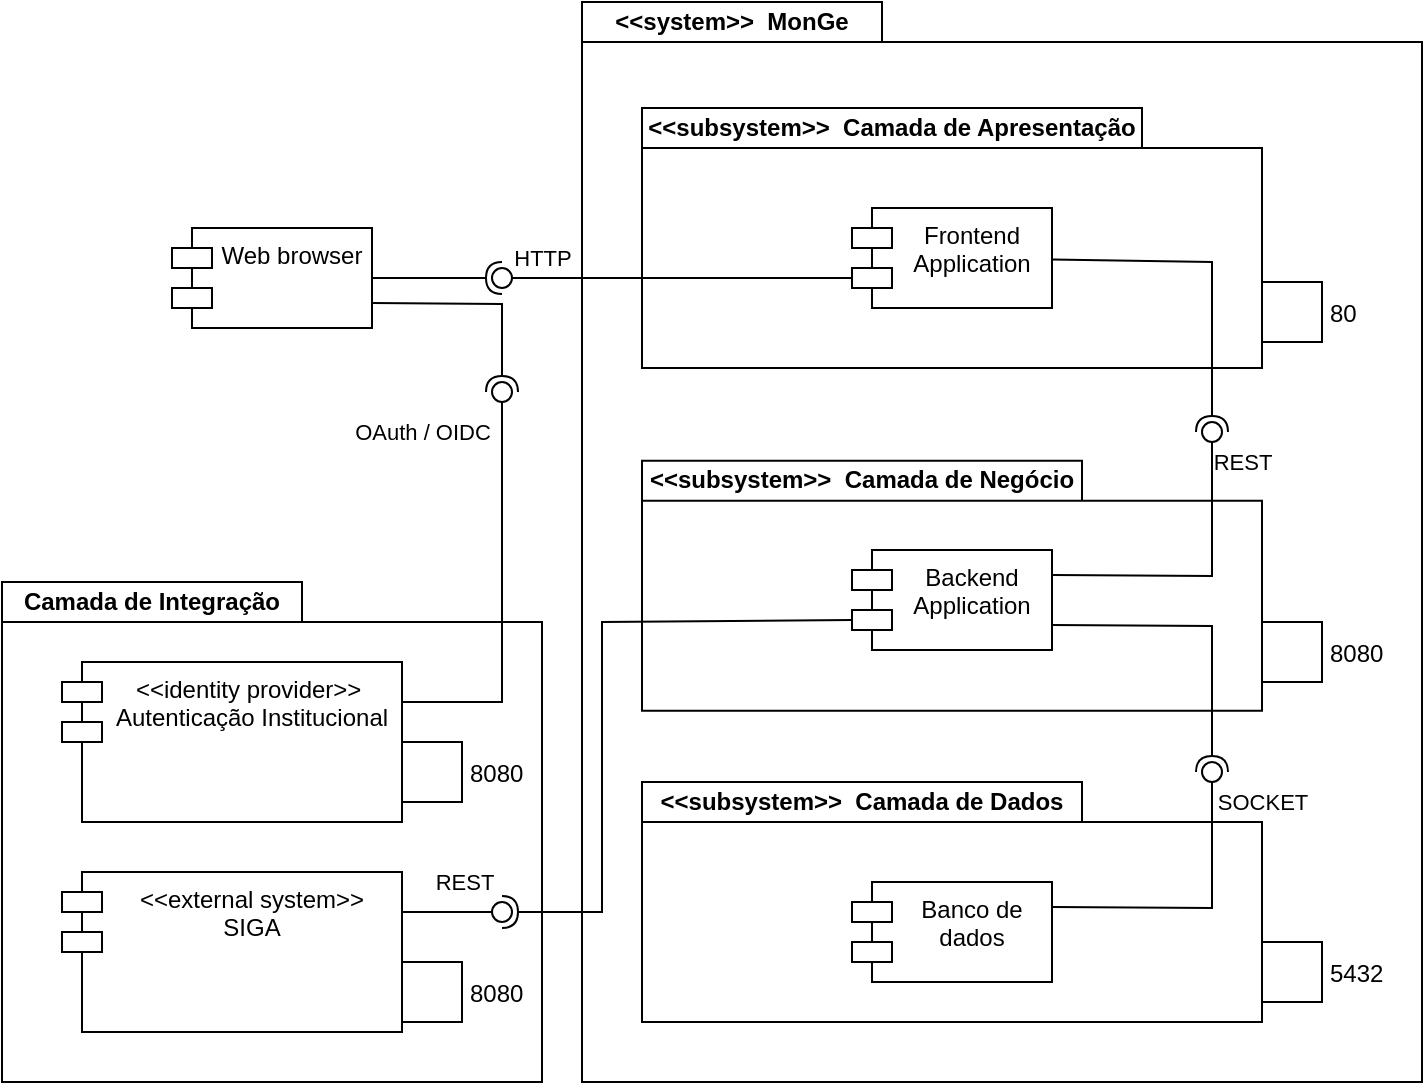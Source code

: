 <mxfile version="27.0.9">
  <diagram name="Page-1" id="Zivl_L8bTSGlL97lE0Xk">
    <mxGraphModel dx="2406" dy="752" grid="1" gridSize="10" guides="1" tooltips="1" connect="1" arrows="1" fold="1" page="1" pageScale="1" pageWidth="850" pageHeight="1100" math="0" shadow="0">
      <root>
        <mxCell id="0" />
        <mxCell id="1" parent="0" />
        <mxCell id="3P45h-ZClekzw_P2OGKK-7" value="Camada de Integração" style="shape=folder;fontStyle=1;tabWidth=150;tabHeight=20;tabPosition=left;html=1;boundedLbl=1;labelInHeader=1;container=1;collapsible=0;recursiveResize=0;whiteSpace=wrap;" vertex="1" parent="1">
          <mxGeometry x="-50" y="340" width="270" height="250" as="geometry" />
        </mxCell>
        <mxCell id="3P45h-ZClekzw_P2OGKK-8" value="&amp;lt;&amp;lt;identity provider&amp;gt;&amp;gt;&amp;nbsp;&lt;div&gt;Autenticação Institucional&lt;/div&gt;" style="shape=module;align=left;spacingLeft=20;align=center;verticalAlign=top;whiteSpace=wrap;html=1;" vertex="1" parent="3P45h-ZClekzw_P2OGKK-7">
          <mxGeometry x="30" y="40" width="170" height="80" as="geometry" />
        </mxCell>
        <mxCell id="3P45h-ZClekzw_P2OGKK-11" value="&amp;lt;&amp;lt;external system&amp;gt;&amp;gt;&lt;div&gt;SIGA&lt;/div&gt;" style="shape=module;align=left;spacingLeft=20;align=center;verticalAlign=top;whiteSpace=wrap;html=1;" vertex="1" parent="3P45h-ZClekzw_P2OGKK-7">
          <mxGeometry x="30" y="145" width="170" height="80" as="geometry" />
        </mxCell>
        <mxCell id="3P45h-ZClekzw_P2OGKK-106" value="8080" style="fontStyle=0;labelPosition=right;verticalLabelPosition=middle;align=left;verticalAlign=middle;spacingLeft=2;" vertex="1" parent="3P45h-ZClekzw_P2OGKK-7">
          <mxGeometry x="200" y="80" width="30" height="30" as="geometry" />
        </mxCell>
        <mxCell id="3P45h-ZClekzw_P2OGKK-107" value="8080" style="fontStyle=0;labelPosition=right;verticalLabelPosition=middle;align=left;verticalAlign=middle;spacingLeft=2;" vertex="1" parent="3P45h-ZClekzw_P2OGKK-7">
          <mxGeometry x="200" y="190" width="30" height="30" as="geometry" />
        </mxCell>
        <mxCell id="3P45h-ZClekzw_P2OGKK-13" value="Web browser" style="shape=module;align=left;spacingLeft=20;align=center;verticalAlign=top;whiteSpace=wrap;html=1;" vertex="1" parent="1">
          <mxGeometry x="35" y="163" width="100" height="50" as="geometry" />
        </mxCell>
        <mxCell id="3P45h-ZClekzw_P2OGKK-71" value="&amp;lt;&amp;lt;system&amp;gt;&amp;gt;&amp;nbsp;&amp;nbsp;MonGe" style="shape=folder;fontStyle=1;tabWidth=150;tabHeight=20;tabPosition=left;html=1;boundedLbl=1;labelInHeader=1;container=0;collapsible=0;recursiveResize=0;whiteSpace=wrap;" vertex="1" parent="1">
          <mxGeometry x="240" y="50" width="420" height="540" as="geometry" />
        </mxCell>
        <mxCell id="3P45h-ZClekzw_P2OGKK-3" value="&amp;lt;&amp;lt;subsystem&amp;gt;&amp;gt;&amp;nbsp;&amp;nbsp;Camada de Apresentação" style="shape=folder;fontStyle=1;tabWidth=250;tabHeight=20;tabPosition=left;html=1;boundedLbl=1;labelInHeader=1;container=1;collapsible=0;recursiveResize=0;whiteSpace=wrap;flipV=0;flipH=0;direction=east;" vertex="1" parent="1">
          <mxGeometry x="270" y="103" width="310" height="130" as="geometry" />
        </mxCell>
        <mxCell id="3P45h-ZClekzw_P2OGKK-1" value="Frontend&lt;div&gt;Application&lt;/div&gt;" style="shape=module;align=left;spacingLeft=20;align=center;verticalAlign=top;whiteSpace=wrap;html=1;" vertex="1" parent="3P45h-ZClekzw_P2OGKK-3">
          <mxGeometry x="105" y="50" width="100" height="50" as="geometry" />
        </mxCell>
        <mxCell id="3P45h-ZClekzw_P2OGKK-90" value="" style="ellipse;whiteSpace=wrap;html=1;align=center;aspect=fixed;fillColor=none;strokeColor=none;resizable=0;perimeter=centerPerimeter;rotatable=0;allowArrows=0;points=[];outlineConnect=1;" vertex="1" parent="3P45h-ZClekzw_P2OGKK-3">
          <mxGeometry x="50" y="77" width="10" height="10" as="geometry" />
        </mxCell>
        <mxCell id="3P45h-ZClekzw_P2OGKK-5" value="&amp;lt;&amp;lt;subsystem&amp;gt;&amp;gt;&amp;nbsp; Camada de Negócio" style="shape=folder;fontStyle=1;tabWidth=220;tabHeight=20;tabPosition=left;html=1;boundedLbl=1;labelInHeader=1;container=1;collapsible=0;recursiveResize=0;whiteSpace=wrap;" vertex="1" parent="1">
          <mxGeometry x="270" y="279.38" width="310" height="125" as="geometry" />
        </mxCell>
        <mxCell id="3P45h-ZClekzw_P2OGKK-6" value="Backend Application" style="shape=module;align=left;spacingLeft=20;align=center;verticalAlign=top;whiteSpace=wrap;html=1;" vertex="1" parent="3P45h-ZClekzw_P2OGKK-5">
          <mxGeometry x="105" y="44.62" width="100" height="50" as="geometry" />
        </mxCell>
        <mxCell id="3P45h-ZClekzw_P2OGKK-15" value="&amp;lt;&amp;lt;subsystem&amp;gt;&amp;gt;&amp;nbsp; Camada de Dados" style="shape=folder;fontStyle=1;tabWidth=220;tabHeight=20;tabPosition=left;html=1;boundedLbl=1;labelInHeader=1;container=1;collapsible=0;recursiveResize=0;whiteSpace=wrap;" vertex="1" parent="1">
          <mxGeometry x="270" y="440" width="310" height="120" as="geometry" />
        </mxCell>
        <mxCell id="3P45h-ZClekzw_P2OGKK-16" value="Banco de dados" style="shape=module;align=left;spacingLeft=20;align=center;verticalAlign=top;whiteSpace=wrap;html=1;" vertex="1" parent="3P45h-ZClekzw_P2OGKK-15">
          <mxGeometry x="105" y="50" width="100" height="50" as="geometry" />
        </mxCell>
        <mxCell id="3P45h-ZClekzw_P2OGKK-52" value="80" style="fontStyle=0;labelPosition=right;verticalLabelPosition=middle;align=left;verticalAlign=middle;spacingLeft=2;" vertex="1" parent="1">
          <mxGeometry x="580" y="190" width="30" height="30" as="geometry" />
        </mxCell>
        <mxCell id="3P45h-ZClekzw_P2OGKK-47" value="8080" style="fontStyle=0;labelPosition=right;verticalLabelPosition=middle;align=left;verticalAlign=middle;spacingLeft=2;" vertex="1" parent="1">
          <mxGeometry x="580" y="360" width="30" height="30" as="geometry" />
        </mxCell>
        <mxCell id="3P45h-ZClekzw_P2OGKK-53" value="5432" style="fontStyle=0;labelPosition=right;verticalLabelPosition=middle;align=left;verticalAlign=middle;spacingLeft=2;" vertex="1" parent="1">
          <mxGeometry x="580" y="520" width="30" height="30" as="geometry" />
        </mxCell>
        <mxCell id="3P45h-ZClekzw_P2OGKK-91" value="" style="rounded=0;orthogonalLoop=1;jettySize=auto;html=1;endArrow=halfCircle;endFill=0;endSize=6;strokeWidth=1;sketch=0;" edge="1" target="3P45h-ZClekzw_P2OGKK-93" parent="1" source="3P45h-ZClekzw_P2OGKK-1">
          <mxGeometry relative="1" as="geometry">
            <mxPoint x="650" y="268" as="sourcePoint" />
            <Array as="points">
              <mxPoint x="555" y="180" />
            </Array>
          </mxGeometry>
        </mxCell>
        <mxCell id="3P45h-ZClekzw_P2OGKK-92" value="" style="rounded=0;orthogonalLoop=1;jettySize=auto;html=1;endArrow=oval;endFill=0;sketch=0;sourcePerimeterSpacing=0;targetPerimeterSpacing=0;endSize=10;exitX=1;exitY=0.25;exitDx=0;exitDy=0;" edge="1" target="3P45h-ZClekzw_P2OGKK-93" parent="1" source="3P45h-ZClekzw_P2OGKK-6">
          <mxGeometry relative="1" as="geometry">
            <mxPoint x="610" y="268" as="sourcePoint" />
            <Array as="points">
              <mxPoint x="555" y="337" />
            </Array>
          </mxGeometry>
        </mxCell>
        <mxCell id="3P45h-ZClekzw_P2OGKK-100" value="REST" style="edgeLabel;html=1;align=center;verticalAlign=middle;resizable=0;points=[];" vertex="1" connectable="0" parent="3P45h-ZClekzw_P2OGKK-92">
          <mxGeometry x="-0.513" y="3" relative="1" as="geometry">
            <mxPoint x="58" y="-54" as="offset" />
          </mxGeometry>
        </mxCell>
        <mxCell id="3P45h-ZClekzw_P2OGKK-93" value="" style="ellipse;whiteSpace=wrap;html=1;align=center;aspect=fixed;fillColor=none;strokeColor=none;resizable=0;perimeter=centerPerimeter;rotatable=0;allowArrows=0;points=[];outlineConnect=1;" vertex="1" parent="1">
          <mxGeometry x="550" y="260" width="10" height="10" as="geometry" />
        </mxCell>
        <mxCell id="3P45h-ZClekzw_P2OGKK-97" value="" style="rounded=0;orthogonalLoop=1;jettySize=auto;html=1;endArrow=halfCircle;endFill=0;endSize=6;strokeWidth=1;sketch=0;exitX=1;exitY=0.75;exitDx=0;exitDy=0;" edge="1" target="3P45h-ZClekzw_P2OGKK-99" parent="1" source="3P45h-ZClekzw_P2OGKK-6">
          <mxGeometry relative="1" as="geometry">
            <mxPoint x="575" y="435" as="sourcePoint" />
            <Array as="points">
              <mxPoint x="555" y="362" />
            </Array>
          </mxGeometry>
        </mxCell>
        <mxCell id="3P45h-ZClekzw_P2OGKK-98" value="" style="rounded=0;orthogonalLoop=1;jettySize=auto;html=1;endArrow=oval;endFill=0;sketch=0;sourcePerimeterSpacing=0;targetPerimeterSpacing=0;endSize=10;exitX=1;exitY=0.25;exitDx=0;exitDy=0;" edge="1" target="3P45h-ZClekzw_P2OGKK-99" parent="1" source="3P45h-ZClekzw_P2OGKK-16">
          <mxGeometry relative="1" as="geometry">
            <mxPoint x="535" y="435" as="sourcePoint" />
            <Array as="points">
              <mxPoint x="555" y="503" />
            </Array>
          </mxGeometry>
        </mxCell>
        <mxCell id="3P45h-ZClekzw_P2OGKK-101" value="SOCKET" style="edgeLabel;html=1;align=center;verticalAlign=middle;resizable=0;points=[];" vertex="1" connectable="0" parent="3P45h-ZClekzw_P2OGKK-98">
          <mxGeometry x="-0.365" relative="1" as="geometry">
            <mxPoint x="58" y="-53" as="offset" />
          </mxGeometry>
        </mxCell>
        <mxCell id="3P45h-ZClekzw_P2OGKK-99" value="" style="ellipse;whiteSpace=wrap;html=1;align=center;aspect=fixed;fillColor=none;strokeColor=none;resizable=0;perimeter=centerPerimeter;rotatable=0;allowArrows=0;points=[];outlineConnect=1;" vertex="1" parent="1">
          <mxGeometry x="550" y="430" width="10" height="10" as="geometry" />
        </mxCell>
        <mxCell id="3P45h-ZClekzw_P2OGKK-102" value="" style="rounded=0;orthogonalLoop=1;jettySize=auto;html=1;endArrow=halfCircle;endFill=0;endSize=6;strokeWidth=1;sketch=0;" edge="1" target="3P45h-ZClekzw_P2OGKK-104" parent="1" source="3P45h-ZClekzw_P2OGKK-13">
          <mxGeometry relative="1" as="geometry">
            <mxPoint x="220" y="188" as="sourcePoint" />
          </mxGeometry>
        </mxCell>
        <mxCell id="3P45h-ZClekzw_P2OGKK-103" value="" style="rounded=0;orthogonalLoop=1;jettySize=auto;html=1;endArrow=oval;endFill=0;sketch=0;sourcePerimeterSpacing=0;targetPerimeterSpacing=0;endSize=10;exitX=0;exitY=0;exitDx=0;exitDy=35;exitPerimeter=0;" edge="1" target="3P45h-ZClekzw_P2OGKK-104" parent="1" source="3P45h-ZClekzw_P2OGKK-1">
          <mxGeometry relative="1" as="geometry">
            <mxPoint x="180" y="188" as="sourcePoint" />
          </mxGeometry>
        </mxCell>
        <mxCell id="3P45h-ZClekzw_P2OGKK-105" value="HTTP" style="edgeLabel;html=1;align=center;verticalAlign=middle;resizable=0;points=[];" vertex="1" connectable="0" parent="3P45h-ZClekzw_P2OGKK-103">
          <mxGeometry x="-0.36" y="2" relative="1" as="geometry">
            <mxPoint x="-99" y="-12" as="offset" />
          </mxGeometry>
        </mxCell>
        <mxCell id="3P45h-ZClekzw_P2OGKK-104" value="" style="ellipse;whiteSpace=wrap;html=1;align=center;aspect=fixed;fillColor=none;strokeColor=none;resizable=0;perimeter=centerPerimeter;rotatable=0;allowArrows=0;points=[];outlineConnect=1;" vertex="1" parent="1">
          <mxGeometry x="195" y="183" width="10" height="10" as="geometry" />
        </mxCell>
        <mxCell id="3P45h-ZClekzw_P2OGKK-111" value="" style="rounded=0;orthogonalLoop=1;jettySize=auto;html=1;endArrow=halfCircle;endFill=0;endSize=6;strokeWidth=1;sketch=0;exitX=1;exitY=0.75;exitDx=0;exitDy=0;" edge="1" target="3P45h-ZClekzw_P2OGKK-113" parent="1" source="3P45h-ZClekzw_P2OGKK-13">
          <mxGeometry relative="1" as="geometry">
            <mxPoint x="220" y="245" as="sourcePoint" />
            <Array as="points">
              <mxPoint x="200" y="201" />
            </Array>
          </mxGeometry>
        </mxCell>
        <mxCell id="3P45h-ZClekzw_P2OGKK-112" value="" style="rounded=0;orthogonalLoop=1;jettySize=auto;html=1;endArrow=oval;endFill=0;sketch=0;sourcePerimeterSpacing=0;targetPerimeterSpacing=0;endSize=10;exitX=1;exitY=0.25;exitDx=0;exitDy=0;" edge="1" target="3P45h-ZClekzw_P2OGKK-113" parent="1" source="3P45h-ZClekzw_P2OGKK-8">
          <mxGeometry relative="1" as="geometry">
            <mxPoint x="180" y="245" as="sourcePoint" />
            <Array as="points">
              <mxPoint x="200" y="400" />
            </Array>
          </mxGeometry>
        </mxCell>
        <mxCell id="3P45h-ZClekzw_P2OGKK-114" value="OAuth / OIDC" style="edgeLabel;html=1;align=center;verticalAlign=middle;resizable=0;points=[];" vertex="1" connectable="0" parent="3P45h-ZClekzw_P2OGKK-112">
          <mxGeometry x="0.76" y="2" relative="1" as="geometry">
            <mxPoint x="-38" y="-5" as="offset" />
          </mxGeometry>
        </mxCell>
        <mxCell id="3P45h-ZClekzw_P2OGKK-113" value="" style="ellipse;whiteSpace=wrap;html=1;align=center;aspect=fixed;fillColor=none;strokeColor=none;resizable=0;perimeter=centerPerimeter;rotatable=0;allowArrows=0;points=[];outlineConnect=1;" vertex="1" parent="1">
          <mxGeometry x="195" y="240" width="10" height="10" as="geometry" />
        </mxCell>
        <mxCell id="3P45h-ZClekzw_P2OGKK-125" value="" style="rounded=0;orthogonalLoop=1;jettySize=auto;html=1;endArrow=halfCircle;endFill=0;endSize=6;strokeWidth=1;sketch=0;exitX=0;exitY=0;exitDx=0;exitDy=35;exitPerimeter=0;" edge="1" parent="1" source="3P45h-ZClekzw_P2OGKK-6" target="3P45h-ZClekzw_P2OGKK-123">
          <mxGeometry relative="1" as="geometry">
            <mxPoint x="375" y="359" as="sourcePoint" />
            <mxPoint x="200" y="505" as="targetPoint" />
            <Array as="points">
              <mxPoint x="250" y="360" />
              <mxPoint x="250" y="505" />
            </Array>
          </mxGeometry>
        </mxCell>
        <mxCell id="3P45h-ZClekzw_P2OGKK-123" value="" style="ellipse;whiteSpace=wrap;html=1;align=center;aspect=fixed;fillColor=none;strokeColor=none;resizable=0;perimeter=centerPerimeter;rotatable=0;allowArrows=0;points=[];outlineConnect=1;" vertex="1" parent="1">
          <mxGeometry x="195" y="500" width="10" height="10" as="geometry" />
        </mxCell>
        <mxCell id="3P45h-ZClekzw_P2OGKK-122" value="" style="rounded=0;orthogonalLoop=1;jettySize=auto;html=1;endArrow=oval;endFill=0;sketch=0;sourcePerimeterSpacing=0;targetPerimeterSpacing=0;endSize=10;exitX=1;exitY=0.25;exitDx=0;exitDy=0;" edge="1" target="3P45h-ZClekzw_P2OGKK-123" parent="1" source="3P45h-ZClekzw_P2OGKK-11">
          <mxGeometry relative="1" as="geometry">
            <mxPoint x="165" y="505" as="sourcePoint" />
          </mxGeometry>
        </mxCell>
        <mxCell id="3P45h-ZClekzw_P2OGKK-124" value="REST" style="edgeLabel;html=1;align=center;verticalAlign=middle;resizable=0;points=[];" vertex="1" connectable="0" parent="3P45h-ZClekzw_P2OGKK-122">
          <mxGeometry x="-0.029" y="3" relative="1" as="geometry">
            <mxPoint x="6" y="-12" as="offset" />
          </mxGeometry>
        </mxCell>
      </root>
    </mxGraphModel>
  </diagram>
</mxfile>
